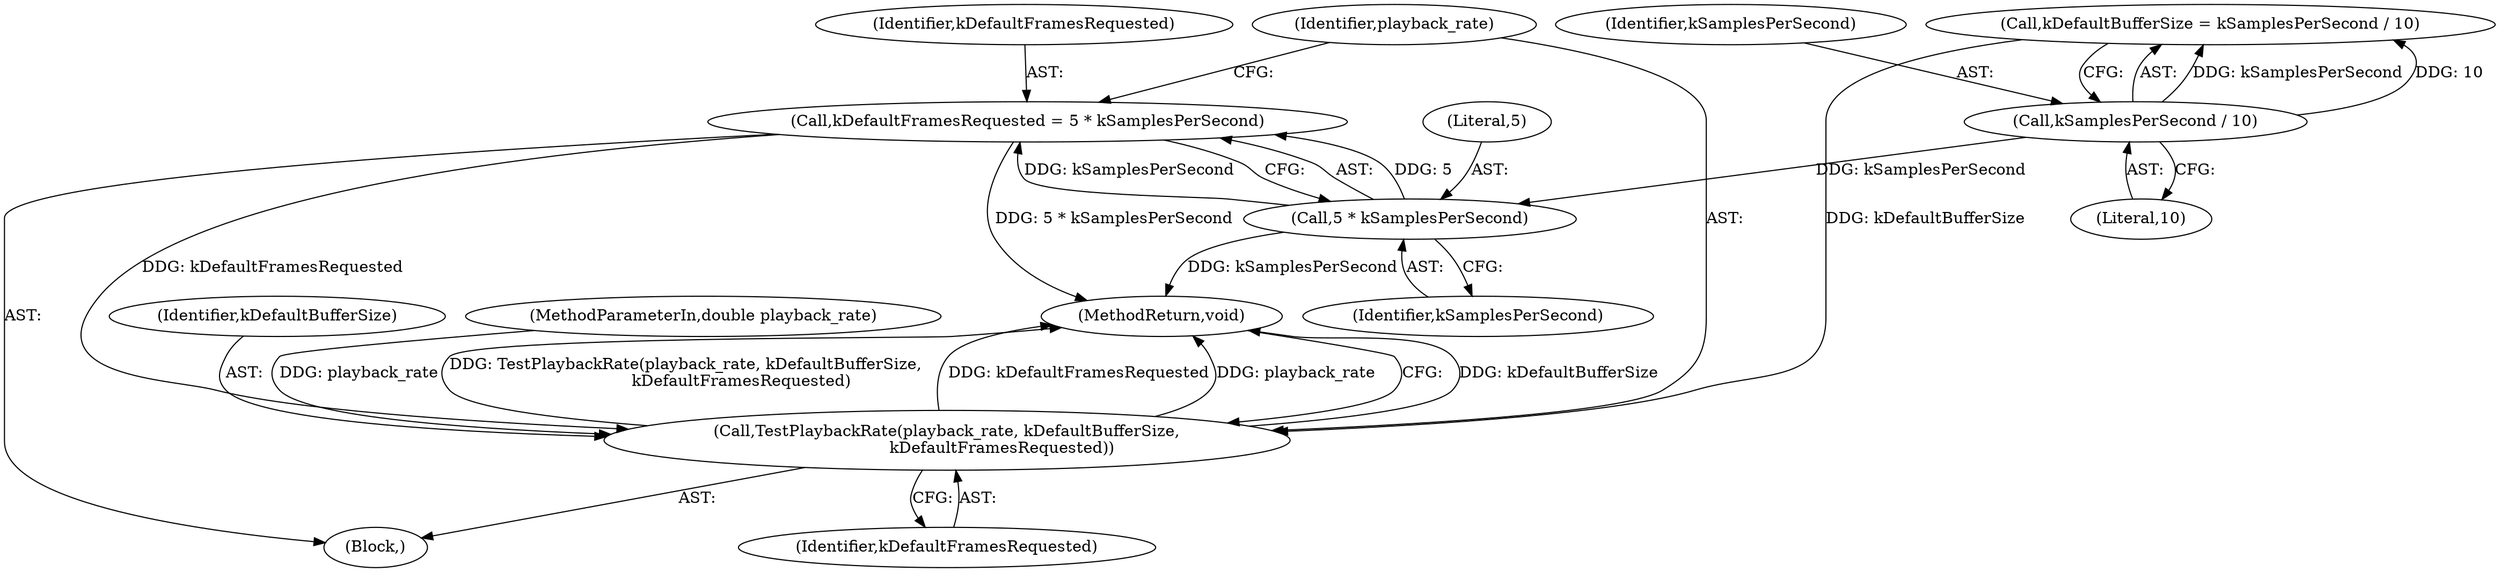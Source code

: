 digraph "1_Chrome_802ecdb9cee0d66fe546bdf24e98150f8f716ad8_7@del" {
"1000110" [label="(Call,kDefaultFramesRequested = 5 * kSamplesPerSecond)"];
"1000112" [label="(Call,5 * kSamplesPerSecond)"];
"1000106" [label="(Call,kSamplesPerSecond / 10)"];
"1000115" [label="(Call,TestPlaybackRate(playback_rate, kDefaultBufferSize,\n                      kDefaultFramesRequested))"];
"1000115" [label="(Call,TestPlaybackRate(playback_rate, kDefaultBufferSize,\n                      kDefaultFramesRequested))"];
"1000102" [label="(Block,)"];
"1000111" [label="(Identifier,kDefaultFramesRequested)"];
"1000117" [label="(Identifier,kDefaultBufferSize)"];
"1000107" [label="(Identifier,kSamplesPerSecond)"];
"1000118" [label="(Identifier,kDefaultFramesRequested)"];
"1000114" [label="(Identifier,kSamplesPerSecond)"];
"1000106" [label="(Call,kSamplesPerSecond / 10)"];
"1000119" [label="(MethodReturn,void)"];
"1000104" [label="(Call,kDefaultBufferSize = kSamplesPerSecond / 10)"];
"1000108" [label="(Literal,10)"];
"1000113" [label="(Literal,5)"];
"1000110" [label="(Call,kDefaultFramesRequested = 5 * kSamplesPerSecond)"];
"1000112" [label="(Call,5 * kSamplesPerSecond)"];
"1000116" [label="(Identifier,playback_rate)"];
"1000101" [label="(MethodParameterIn,double playback_rate)"];
"1000110" -> "1000102"  [label="AST: "];
"1000110" -> "1000112"  [label="CFG: "];
"1000111" -> "1000110"  [label="AST: "];
"1000112" -> "1000110"  [label="AST: "];
"1000116" -> "1000110"  [label="CFG: "];
"1000110" -> "1000119"  [label="DDG: 5 * kSamplesPerSecond"];
"1000112" -> "1000110"  [label="DDG: 5"];
"1000112" -> "1000110"  [label="DDG: kSamplesPerSecond"];
"1000110" -> "1000115"  [label="DDG: kDefaultFramesRequested"];
"1000112" -> "1000114"  [label="CFG: "];
"1000113" -> "1000112"  [label="AST: "];
"1000114" -> "1000112"  [label="AST: "];
"1000112" -> "1000119"  [label="DDG: kSamplesPerSecond"];
"1000106" -> "1000112"  [label="DDG: kSamplesPerSecond"];
"1000106" -> "1000104"  [label="AST: "];
"1000106" -> "1000108"  [label="CFG: "];
"1000107" -> "1000106"  [label="AST: "];
"1000108" -> "1000106"  [label="AST: "];
"1000104" -> "1000106"  [label="CFG: "];
"1000106" -> "1000104"  [label="DDG: kSamplesPerSecond"];
"1000106" -> "1000104"  [label="DDG: 10"];
"1000115" -> "1000102"  [label="AST: "];
"1000115" -> "1000118"  [label="CFG: "];
"1000116" -> "1000115"  [label="AST: "];
"1000117" -> "1000115"  [label="AST: "];
"1000118" -> "1000115"  [label="AST: "];
"1000119" -> "1000115"  [label="CFG: "];
"1000115" -> "1000119"  [label="DDG: kDefaultBufferSize"];
"1000115" -> "1000119"  [label="DDG: TestPlaybackRate(playback_rate, kDefaultBufferSize,\n                      kDefaultFramesRequested)"];
"1000115" -> "1000119"  [label="DDG: kDefaultFramesRequested"];
"1000115" -> "1000119"  [label="DDG: playback_rate"];
"1000101" -> "1000115"  [label="DDG: playback_rate"];
"1000104" -> "1000115"  [label="DDG: kDefaultBufferSize"];
}
